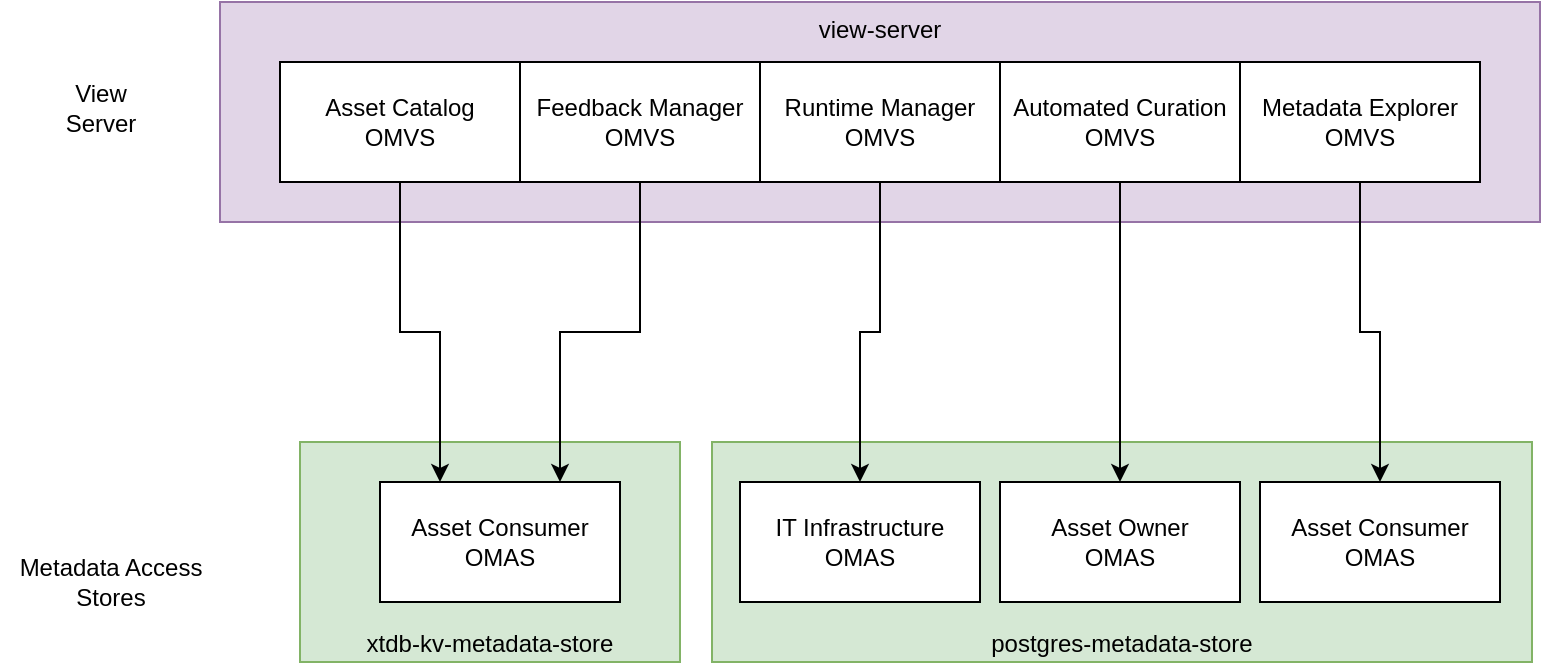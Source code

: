 <mxfile version="24.7.17">
  <diagram name="Page-1" id="ReVnqhqulLi_3nOzk2kV">
    <mxGraphModel dx="1114" dy="806" grid="1" gridSize="10" guides="1" tooltips="1" connect="1" arrows="1" fold="1" page="1" pageScale="1" pageWidth="827" pageHeight="1169" math="0" shadow="0">
      <root>
        <mxCell id="0" />
        <mxCell id="1" parent="0" />
        <mxCell id="hurOadFFnsT3vhvVJBR6-1" value="view-server" style="rounded=0;whiteSpace=wrap;html=1;verticalAlign=top;fillColor=#e1d5e7;strokeColor=#9673a6;" vertex="1" parent="1">
          <mxGeometry x="130" y="180" width="660" height="110" as="geometry" />
        </mxCell>
        <mxCell id="hurOadFFnsT3vhvVJBR6-2" value="Automated Curation&lt;div&gt;OMVS&lt;/div&gt;" style="rounded=0;whiteSpace=wrap;html=1;" vertex="1" parent="1">
          <mxGeometry x="520" y="210" width="120" height="60" as="geometry" />
        </mxCell>
        <mxCell id="hurOadFFnsT3vhvVJBR6-3" value="Asset Catalog&lt;div&gt;OMVS&lt;/div&gt;" style="rounded=0;whiteSpace=wrap;html=1;" vertex="1" parent="1">
          <mxGeometry x="160" y="210" width="120" height="60" as="geometry" />
        </mxCell>
        <mxCell id="hurOadFFnsT3vhvVJBR6-4" value="Runtime Manager&lt;div&gt;OMVS&lt;/div&gt;" style="rounded=0;whiteSpace=wrap;html=1;" vertex="1" parent="1">
          <mxGeometry x="400" y="210" width="120" height="60" as="geometry" />
        </mxCell>
        <mxCell id="hurOadFFnsT3vhvVJBR6-5" value="Feedback Manager&lt;div&gt;OMVS&lt;/div&gt;" style="rounded=0;whiteSpace=wrap;html=1;" vertex="1" parent="1">
          <mxGeometry x="280" y="210" width="120" height="60" as="geometry" />
        </mxCell>
        <mxCell id="hurOadFFnsT3vhvVJBR6-6" value="postgres-metadata-store" style="rounded=0;whiteSpace=wrap;html=1;verticalAlign=bottom;fillColor=#d5e8d4;strokeColor=#82b366;" vertex="1" parent="1">
          <mxGeometry x="376" y="400" width="410" height="110" as="geometry" />
        </mxCell>
        <mxCell id="hurOadFFnsT3vhvVJBR6-7" value="Metadata Explorer&lt;div&gt;OMVS&lt;/div&gt;" style="rounded=0;whiteSpace=wrap;html=1;" vertex="1" parent="1">
          <mxGeometry x="640" y="210" width="120" height="60" as="geometry" />
        </mxCell>
        <mxCell id="hurOadFFnsT3vhvVJBR6-8" value="xtdb-kv-metadata-store" style="rounded=0;whiteSpace=wrap;html=1;verticalAlign=bottom;fillColor=#d5e8d4;strokeColor=#82b366;" vertex="1" parent="1">
          <mxGeometry x="170" y="400" width="190" height="110" as="geometry" />
        </mxCell>
        <mxCell id="hurOadFFnsT3vhvVJBR6-10" value="Asset Consumer&lt;div&gt;OMAS&lt;/div&gt;" style="rounded=0;whiteSpace=wrap;html=1;" vertex="1" parent="1">
          <mxGeometry x="210" y="420" width="120" height="60" as="geometry" />
        </mxCell>
        <mxCell id="hurOadFFnsT3vhvVJBR6-13" value="&lt;div&gt;IT Infrastructure OMAS&lt;/div&gt;" style="rounded=0;whiteSpace=wrap;html=1;" vertex="1" parent="1">
          <mxGeometry x="390" y="420" width="120" height="60" as="geometry" />
        </mxCell>
        <mxCell id="hurOadFFnsT3vhvVJBR6-14" value="&lt;div&gt;Asset Owner&lt;/div&gt;&lt;div&gt;OMAS&lt;/div&gt;" style="rounded=0;whiteSpace=wrap;html=1;" vertex="1" parent="1">
          <mxGeometry x="520" y="420" width="120" height="60" as="geometry" />
        </mxCell>
        <mxCell id="hurOadFFnsT3vhvVJBR6-15" value="Asset Consumer&lt;div&gt;OMAS&lt;/div&gt;" style="rounded=0;whiteSpace=wrap;html=1;" vertex="1" parent="1">
          <mxGeometry x="650" y="420" width="120" height="60" as="geometry" />
        </mxCell>
        <mxCell id="hurOadFFnsT3vhvVJBR6-17" style="edgeStyle=orthogonalEdgeStyle;rounded=0;orthogonalLoop=1;jettySize=auto;html=1;exitX=0.5;exitY=1;exitDx=0;exitDy=0;entryX=0.5;entryY=0;entryDx=0;entryDy=0;" edge="1" parent="1" source="hurOadFFnsT3vhvVJBR6-2" target="hurOadFFnsT3vhvVJBR6-14">
          <mxGeometry relative="1" as="geometry" />
        </mxCell>
        <mxCell id="hurOadFFnsT3vhvVJBR6-16" style="edgeStyle=orthogonalEdgeStyle;rounded=0;orthogonalLoop=1;jettySize=auto;html=1;exitX=0.5;exitY=1;exitDx=0;exitDy=0;" edge="1" parent="1" source="hurOadFFnsT3vhvVJBR6-4" target="hurOadFFnsT3vhvVJBR6-13">
          <mxGeometry relative="1" as="geometry" />
        </mxCell>
        <mxCell id="hurOadFFnsT3vhvVJBR6-18" style="edgeStyle=orthogonalEdgeStyle;rounded=0;orthogonalLoop=1;jettySize=auto;html=1;exitX=0.5;exitY=1;exitDx=0;exitDy=0;entryX=0.5;entryY=0;entryDx=0;entryDy=0;" edge="1" parent="1" source="hurOadFFnsT3vhvVJBR6-7" target="hurOadFFnsT3vhvVJBR6-15">
          <mxGeometry relative="1" as="geometry" />
        </mxCell>
        <mxCell id="hurOadFFnsT3vhvVJBR6-11" style="edgeStyle=orthogonalEdgeStyle;rounded=0;orthogonalLoop=1;jettySize=auto;html=1;exitX=0.5;exitY=1;exitDx=0;exitDy=0;entryX=0.25;entryY=0;entryDx=0;entryDy=0;" edge="1" parent="1" source="hurOadFFnsT3vhvVJBR6-3" target="hurOadFFnsT3vhvVJBR6-10">
          <mxGeometry relative="1" as="geometry" />
        </mxCell>
        <mxCell id="hurOadFFnsT3vhvVJBR6-12" style="edgeStyle=orthogonalEdgeStyle;rounded=0;orthogonalLoop=1;jettySize=auto;html=1;exitX=0.5;exitY=1;exitDx=0;exitDy=0;entryX=0.75;entryY=0;entryDx=0;entryDy=0;" edge="1" parent="1" source="hurOadFFnsT3vhvVJBR6-5" target="hurOadFFnsT3vhvVJBR6-10">
          <mxGeometry relative="1" as="geometry" />
        </mxCell>
        <mxCell id="hurOadFFnsT3vhvVJBR6-19" value="Metadata Access&lt;div&gt;Stores&lt;/div&gt;" style="text;html=1;align=center;verticalAlign=middle;resizable=0;points=[];autosize=1;strokeColor=none;fillColor=none;" vertex="1" parent="1">
          <mxGeometry x="20" y="450" width="110" height="40" as="geometry" />
        </mxCell>
        <mxCell id="hurOadFFnsT3vhvVJBR6-20" value="View&lt;div&gt;Server&lt;/div&gt;" style="text;html=1;align=center;verticalAlign=middle;resizable=0;points=[];autosize=1;strokeColor=none;fillColor=none;" vertex="1" parent="1">
          <mxGeometry x="40" y="213" width="60" height="40" as="geometry" />
        </mxCell>
      </root>
    </mxGraphModel>
  </diagram>
</mxfile>
